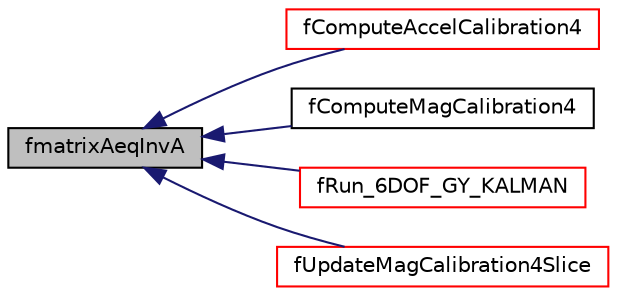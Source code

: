 digraph "fmatrixAeqInvA"
{
  edge [fontname="Helvetica",fontsize="10",labelfontname="Helvetica",labelfontsize="10"];
  node [fontname="Helvetica",fontsize="10",shape=record];
  rankdir="LR";
  Node155 [label="fmatrixAeqInvA",height=0.2,width=0.4,color="black", fillcolor="grey75", style="filled", fontcolor="black"];
  Node155 -> Node156 [dir="back",color="midnightblue",fontsize="10",style="solid",fontname="Helvetica"];
  Node156 [label="fComputeAccelCalibration4",height=0.2,width=0.4,color="red", fillcolor="white", style="filled",URL="$precision_accelerometer_8h.html#a32c25ed3da9ec249bba57bbb1ab2d091",tooltip="calculate the 4 element calibration from the available measurements "];
  Node155 -> Node163 [dir="back",color="midnightblue",fontsize="10",style="solid",fontname="Helvetica"];
  Node163 [label="fComputeMagCalibration4",height=0.2,width=0.4,color="black", fillcolor="white", style="filled",URL="$magnetic_8c.html#a9c0e36977a432b69ea78a1b516f1b574"];
  Node155 -> Node164 [dir="back",color="midnightblue",fontsize="10",style="solid",fontname="Helvetica"];
  Node164 [label="fRun_6DOF_GY_KALMAN",height=0.2,width=0.4,color="red", fillcolor="white", style="filled",URL="$fusion_8h.html#a942d619f897d6820d5c148bdc910f962"];
  Node155 -> Node167 [dir="back",color="midnightblue",fontsize="10",style="solid",fontname="Helvetica"];
  Node167 [label="fUpdateMagCalibration4Slice",height=0.2,width=0.4,color="red", fillcolor="white", style="filled",URL="$magnetic_8h.html#a38eeceb44e144af5c9d497351519f5d2"];
}
